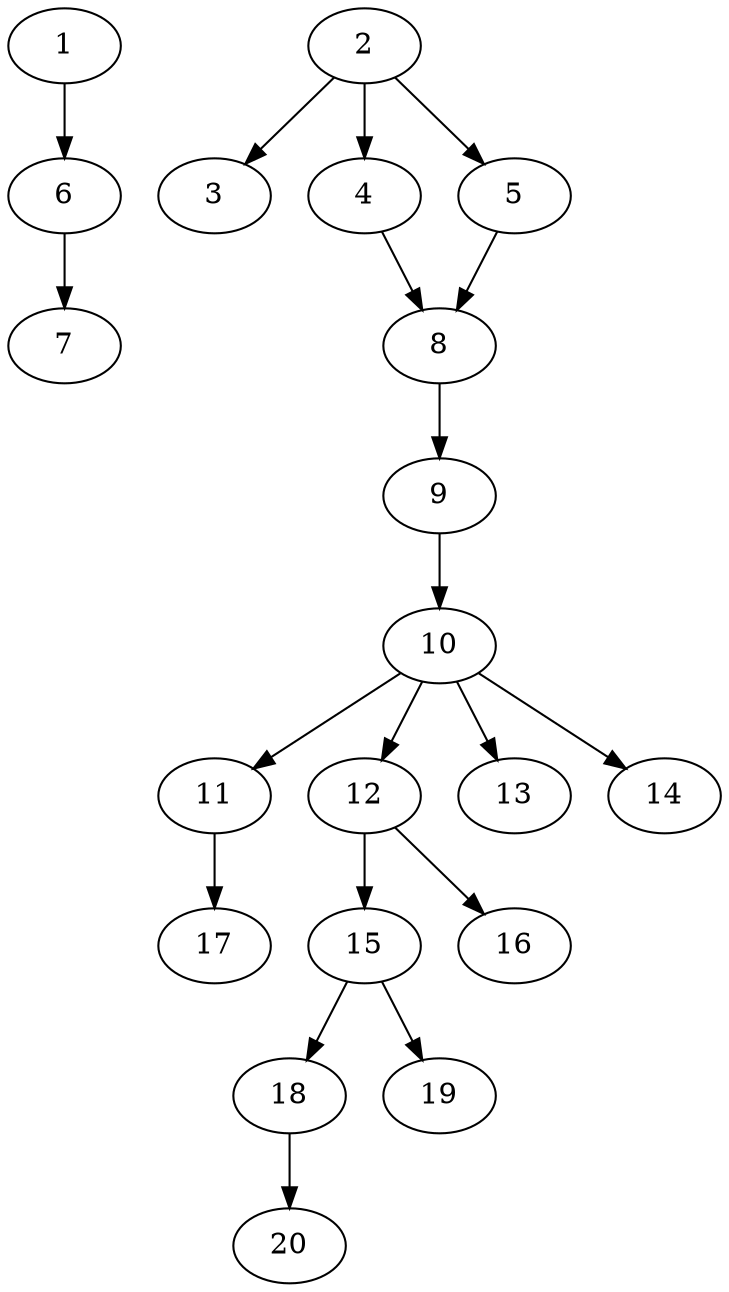 // DAG automatically generated by daggen at Sat Jul 27 15:35:20 2019
// ./daggen --dot -n 20 --ccr 0.4 --fat 0.4 --regular 0.5 --density 0.5 --mindata 5242880 --maxdata 52428800 
digraph G {
  1 [size="126945280", alpha="0.01", expect_size="50778112"] 
  1 -> 6 [size ="50778112"]
  2 [size="86440960", alpha="0.13", expect_size="34576384"] 
  2 -> 3 [size ="34576384"]
  2 -> 4 [size ="34576384"]
  2 -> 5 [size ="34576384"]
  3 [size="16212480", alpha="0.09", expect_size="6484992"] 
  4 [size="16629760", alpha="0.07", expect_size="6651904"] 
  4 -> 8 [size ="6651904"]
  5 [size="26501120", alpha="0.14", expect_size="10600448"] 
  5 -> 8 [size ="10600448"]
  6 [size="76154880", alpha="0.03", expect_size="30461952"] 
  6 -> 7 [size ="30461952"]
  7 [size="92672000", alpha="0.19", expect_size="37068800"] 
  8 [size="49459200", alpha="0.19", expect_size="19783680"] 
  8 -> 9 [size ="19783680"]
  9 [size="107438080", alpha="0.02", expect_size="42975232"] 
  9 -> 10 [size ="42975232"]
  10 [size="96773120", alpha="0.06", expect_size="38709248"] 
  10 -> 11 [size ="38709248"]
  10 -> 12 [size ="38709248"]
  10 -> 13 [size ="38709248"]
  10 -> 14 [size ="38709248"]
  11 [size="68354560", alpha="0.11", expect_size="27341824"] 
  11 -> 17 [size ="27341824"]
  12 [size="74831360", alpha="0.02", expect_size="29932544"] 
  12 -> 15 [size ="29932544"]
  12 -> 16 [size ="29932544"]
  13 [size="31713280", alpha="0.03", expect_size="12685312"] 
  14 [size="87562240", alpha="0.13", expect_size="35024896"] 
  15 [size="128069120", alpha="0.09", expect_size="51227648"] 
  15 -> 18 [size ="51227648"]
  15 -> 19 [size ="51227648"]
  16 [size="93048320", alpha="0.00", expect_size="37219328"] 
  17 [size="109824000", alpha="0.16", expect_size="43929600"] 
  18 [size="105461760", alpha="0.15", expect_size="42184704"] 
  18 -> 20 [size ="42184704"]
  19 [size="98360320", alpha="0.16", expect_size="39344128"] 
  20 [size="107297280", alpha="0.13", expect_size="42918912"] 
}
